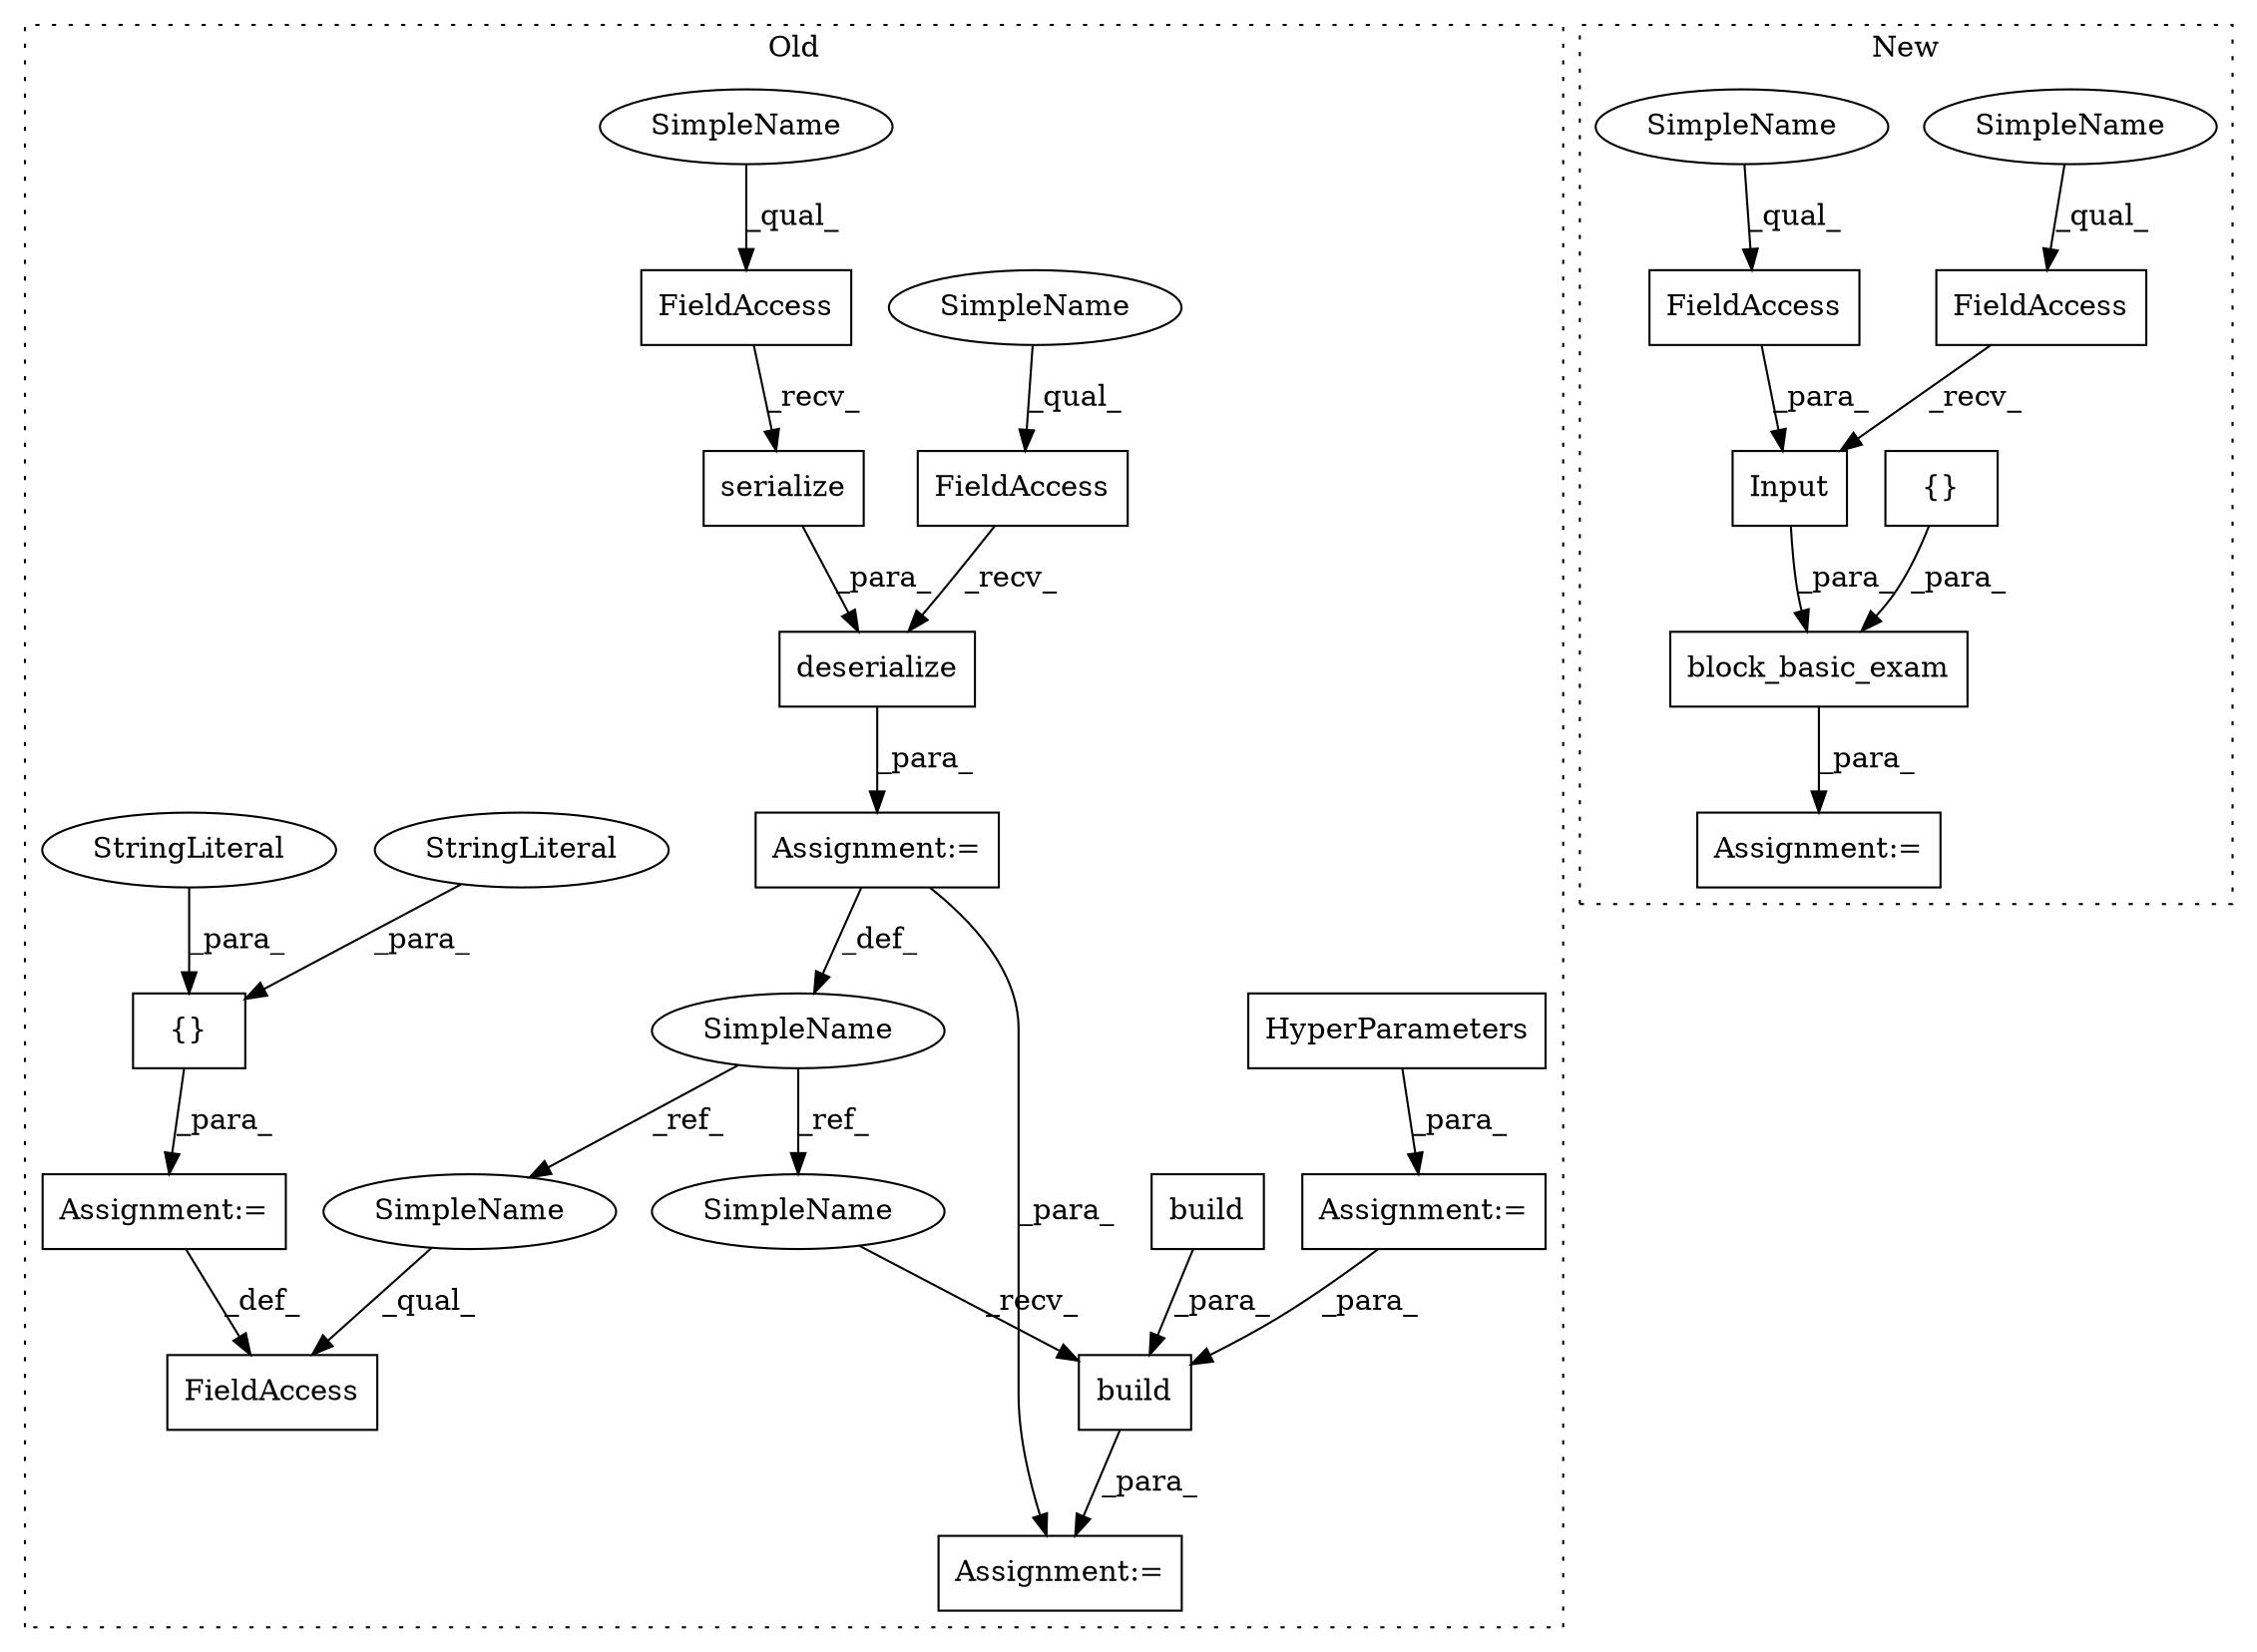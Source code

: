 digraph G {
subgraph cluster0 {
1 [label="{}" a="4" s="1658,1666" l="1,1" shape="box"];
7 [label="FieldAccess" a="22" s="1627" l="18" shape="box"];
8 [label="SimpleName" a="42" s="1554" l="5" shape="ellipse"];
9 [label="build" a="32" s="1780,1859" l="6,1" shape="box"];
10 [label="serialize" a="32" s="1604,1619" l="10,1" shape="box"];
11 [label="HyperParameters" a="32" s="1531" l="17" shape="box"];
12 [label="build" a="32" s="1852" l="7" shape="box"];
13 [label="FieldAccess" a="22" s="1588" l="15" shape="box"];
14 [label="FieldAccess" a="22" s="1560" l="15" shape="box"];
16 [label="Assignment:=" a="7" s="1559" l="1" shape="box"];
17 [label="StringLiteral" a="45" s="1663" l="3" shape="ellipse"];
18 [label="Assignment:=" a="7" s="1773" l="1" shape="box"];
19 [label="Assignment:=" a="7" s="1519" l="1" shape="box"];
20 [label="StringLiteral" a="45" s="1659" l="3" shape="ellipse"];
21 [label="Assignment:=" a="7" s="1645" l="1" shape="box"];
22 [label="deserialize" a="32" s="1576,1620" l="12,1" shape="box"];
23 [label="SimpleName" a="42" s="1560" l="9" shape="ellipse"];
24 [label="SimpleName" a="42" s="1588" l="9" shape="ellipse"];
25 [label="SimpleName" a="42" s="1627" l="5" shape="ellipse"];
26 [label="SimpleName" a="42" s="1774" l="5" shape="ellipse"];
label = "Old";
style="dotted";
}
subgraph cluster1 {
2 [label="block_basic_exam" a="32" s="1058,1166" l="17,1" shape="box"];
3 [label="{}" a="4" s="1164" l="2" shape="box"];
4 [label="Input" a="32" s="1098,1153" l="11,1" shape="box"];
5 [label="FieldAccess" a="22" s="1081" l="16" shape="box"];
6 [label="FieldAccess" a="22" s="1136" l="17" shape="box"];
15 [label="Assignment:=" a="7" s="1051" l="1" shape="box"];
27 [label="SimpleName" a="42" s="1081" l="10" shape="ellipse"];
28 [label="SimpleName" a="42" s="1136" l="10" shape="ellipse"];
label = "New";
style="dotted";
}
1 -> 21 [label="_para_"];
2 -> 15 [label="_para_"];
3 -> 2 [label="_para_"];
4 -> 2 [label="_para_"];
5 -> 4 [label="_recv_"];
6 -> 4 [label="_para_"];
8 -> 26 [label="_ref_"];
8 -> 25 [label="_ref_"];
9 -> 18 [label="_para_"];
10 -> 22 [label="_para_"];
11 -> 19 [label="_para_"];
12 -> 9 [label="_para_"];
13 -> 10 [label="_recv_"];
14 -> 22 [label="_recv_"];
16 -> 8 [label="_def_"];
16 -> 18 [label="_para_"];
17 -> 1 [label="_para_"];
19 -> 9 [label="_para_"];
20 -> 1 [label="_para_"];
21 -> 7 [label="_def_"];
22 -> 16 [label="_para_"];
23 -> 14 [label="_qual_"];
24 -> 13 [label="_qual_"];
25 -> 7 [label="_qual_"];
26 -> 9 [label="_recv_"];
27 -> 5 [label="_qual_"];
28 -> 6 [label="_qual_"];
}